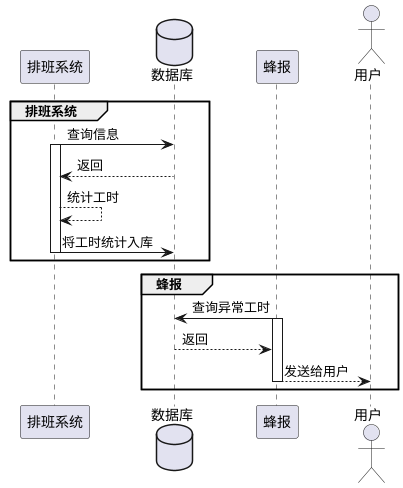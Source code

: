 @startuml

participant "排班系统" as roster
database "数据库" as db
participant "蜂报" as beeReport

actor "用户" as user


group 排班系统

roster -> db : 查询信息

activate roster

db --> roster : 返回


roster --> roster : 统计工时


roster -> db : 将工时统计入库

deactivate roster

end

group 蜂报

beeReport -> db : 查询异常工时

activate beeReport

db --> beeReport : 返回


beeReport --> user : 发送给用户

deactivate beeReport

end
@enduml